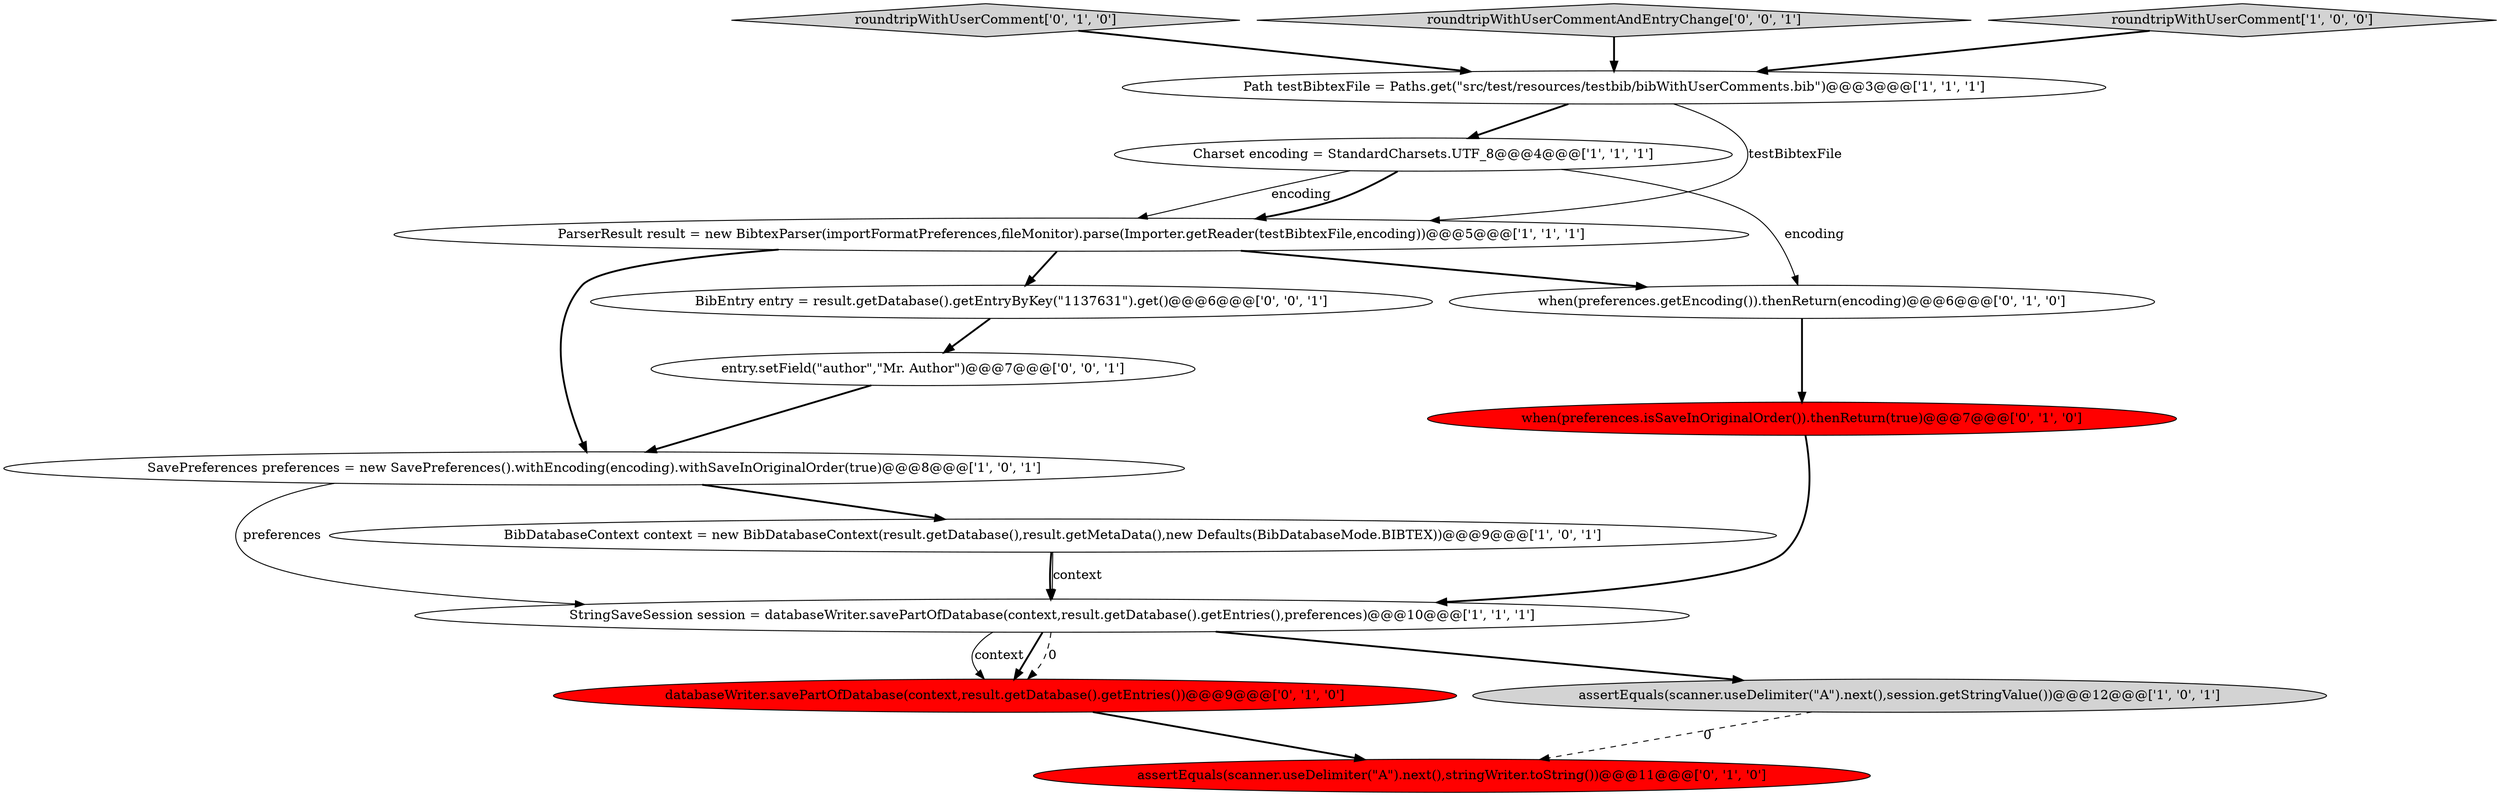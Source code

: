 digraph {
3 [style = filled, label = "StringSaveSession session = databaseWriter.savePartOfDatabase(context,result.getDatabase().getEntries(),preferences)@@@10@@@['1', '1', '1']", fillcolor = white, shape = ellipse image = "AAA0AAABBB1BBB"];
15 [style = filled, label = "entry.setField(\"author\",\"Mr. Author\")@@@7@@@['0', '0', '1']", fillcolor = white, shape = ellipse image = "AAA0AAABBB3BBB"];
9 [style = filled, label = "assertEquals(scanner.useDelimiter(\"\A\").next(),stringWriter.toString())@@@11@@@['0', '1', '0']", fillcolor = red, shape = ellipse image = "AAA1AAABBB2BBB"];
1 [style = filled, label = "BibDatabaseContext context = new BibDatabaseContext(result.getDatabase(),result.getMetaData(),new Defaults(BibDatabaseMode.BIBTEX))@@@9@@@['1', '0', '1']", fillcolor = white, shape = ellipse image = "AAA0AAABBB1BBB"];
5 [style = filled, label = "ParserResult result = new BibtexParser(importFormatPreferences,fileMonitor).parse(Importer.getReader(testBibtexFile,encoding))@@@5@@@['1', '1', '1']", fillcolor = white, shape = ellipse image = "AAA0AAABBB1BBB"];
6 [style = filled, label = "SavePreferences preferences = new SavePreferences().withEncoding(encoding).withSaveInOriginalOrder(true)@@@8@@@['1', '0', '1']", fillcolor = white, shape = ellipse image = "AAA0AAABBB1BBB"];
2 [style = filled, label = "Charset encoding = StandardCharsets.UTF_8@@@4@@@['1', '1', '1']", fillcolor = white, shape = ellipse image = "AAA0AAABBB1BBB"];
8 [style = filled, label = "roundtripWithUserComment['0', '1', '0']", fillcolor = lightgray, shape = diamond image = "AAA0AAABBB2BBB"];
12 [style = filled, label = "databaseWriter.savePartOfDatabase(context,result.getDatabase().getEntries())@@@9@@@['0', '1', '0']", fillcolor = red, shape = ellipse image = "AAA1AAABBB2BBB"];
14 [style = filled, label = "roundtripWithUserCommentAndEntryChange['0', '0', '1']", fillcolor = lightgray, shape = diamond image = "AAA0AAABBB3BBB"];
7 [style = filled, label = "Path testBibtexFile = Paths.get(\"src/test/resources/testbib/bibWithUserComments.bib\")@@@3@@@['1', '1', '1']", fillcolor = white, shape = ellipse image = "AAA0AAABBB1BBB"];
0 [style = filled, label = "assertEquals(scanner.useDelimiter(\"\A\").next(),session.getStringValue())@@@12@@@['1', '0', '1']", fillcolor = lightgray, shape = ellipse image = "AAA0AAABBB1BBB"];
4 [style = filled, label = "roundtripWithUserComment['1', '0', '0']", fillcolor = lightgray, shape = diamond image = "AAA0AAABBB1BBB"];
10 [style = filled, label = "when(preferences.getEncoding()).thenReturn(encoding)@@@6@@@['0', '1', '0']", fillcolor = white, shape = ellipse image = "AAA0AAABBB2BBB"];
11 [style = filled, label = "when(preferences.isSaveInOriginalOrder()).thenReturn(true)@@@7@@@['0', '1', '0']", fillcolor = red, shape = ellipse image = "AAA1AAABBB2BBB"];
13 [style = filled, label = "BibEntry entry = result.getDatabase().getEntryByKey(\"1137631\").get()@@@6@@@['0', '0', '1']", fillcolor = white, shape = ellipse image = "AAA0AAABBB3BBB"];
3->12 [style = solid, label="context"];
5->10 [style = bold, label=""];
6->3 [style = solid, label="preferences"];
1->3 [style = solid, label="context"];
1->3 [style = bold, label=""];
15->6 [style = bold, label=""];
3->12 [style = bold, label=""];
12->9 [style = bold, label=""];
7->5 [style = solid, label="testBibtexFile"];
4->7 [style = bold, label=""];
3->0 [style = bold, label=""];
8->7 [style = bold, label=""];
14->7 [style = bold, label=""];
6->1 [style = bold, label=""];
3->12 [style = dashed, label="0"];
5->6 [style = bold, label=""];
11->3 [style = bold, label=""];
7->2 [style = bold, label=""];
5->13 [style = bold, label=""];
2->5 [style = solid, label="encoding"];
13->15 [style = bold, label=""];
0->9 [style = dashed, label="0"];
2->10 [style = solid, label="encoding"];
2->5 [style = bold, label=""];
10->11 [style = bold, label=""];
}
